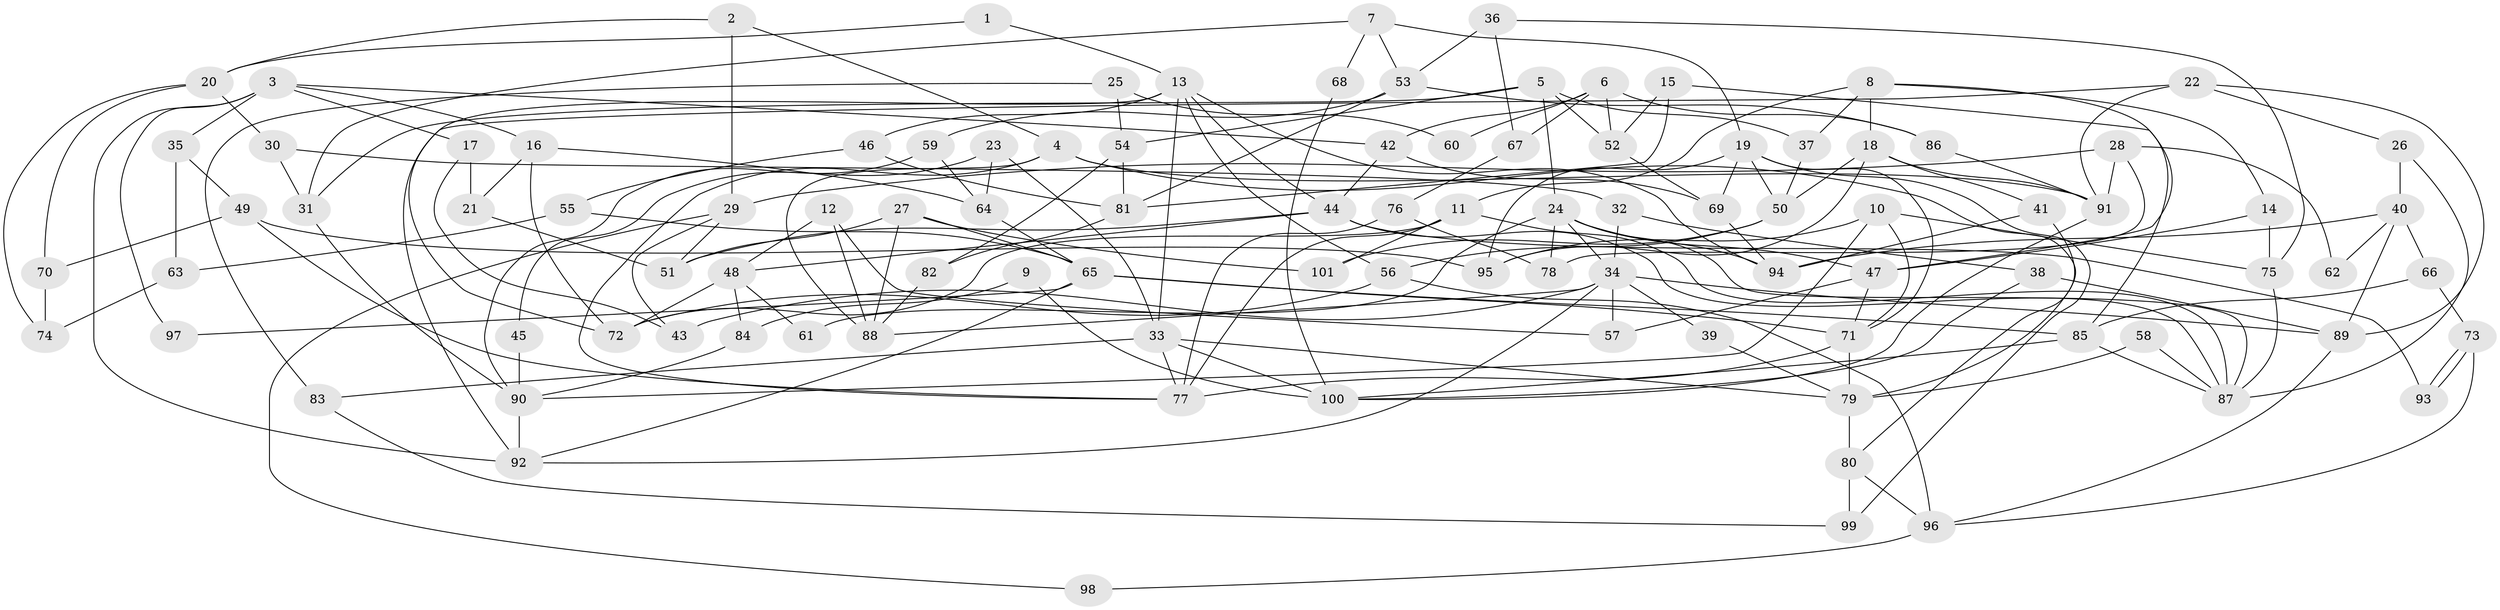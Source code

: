 // coarse degree distribution, {2: 0.14285714285714285, 7: 0.08571428571428572, 6: 0.11428571428571428, 16: 0.014285714285714285, 5: 0.1, 8: 0.05714285714285714, 13: 0.014285714285714285, 4: 0.15714285714285714, 3: 0.2714285714285714, 12: 0.014285714285714285, 10: 0.014285714285714285, 9: 0.014285714285714285}
// Generated by graph-tools (version 1.1) at 2025/18/03/04/25 18:18:48]
// undirected, 101 vertices, 202 edges
graph export_dot {
graph [start="1"]
  node [color=gray90,style=filled];
  1;
  2;
  3;
  4;
  5;
  6;
  7;
  8;
  9;
  10;
  11;
  12;
  13;
  14;
  15;
  16;
  17;
  18;
  19;
  20;
  21;
  22;
  23;
  24;
  25;
  26;
  27;
  28;
  29;
  30;
  31;
  32;
  33;
  34;
  35;
  36;
  37;
  38;
  39;
  40;
  41;
  42;
  43;
  44;
  45;
  46;
  47;
  48;
  49;
  50;
  51;
  52;
  53;
  54;
  55;
  56;
  57;
  58;
  59;
  60;
  61;
  62;
  63;
  64;
  65;
  66;
  67;
  68;
  69;
  70;
  71;
  72;
  73;
  74;
  75;
  76;
  77;
  78;
  79;
  80;
  81;
  82;
  83;
  84;
  85;
  86;
  87;
  88;
  89;
  90;
  91;
  92;
  93;
  94;
  95;
  96;
  97;
  98;
  99;
  100;
  101;
  1 -- 13;
  1 -- 20;
  2 -- 4;
  2 -- 20;
  2 -- 29;
  3 -- 42;
  3 -- 92;
  3 -- 16;
  3 -- 17;
  3 -- 35;
  3 -- 97;
  4 -- 77;
  4 -- 91;
  4 -- 80;
  4 -- 88;
  5 -- 52;
  5 -- 24;
  5 -- 31;
  5 -- 37;
  5 -- 54;
  6 -- 86;
  6 -- 42;
  6 -- 52;
  6 -- 60;
  6 -- 67;
  7 -- 19;
  7 -- 53;
  7 -- 31;
  7 -- 68;
  8 -- 14;
  8 -- 18;
  8 -- 11;
  8 -- 37;
  8 -- 47;
  9 -- 100;
  9 -- 84;
  10 -- 90;
  10 -- 71;
  10 -- 75;
  10 -- 95;
  11 -- 72;
  11 -- 77;
  11 -- 87;
  11 -- 101;
  12 -- 88;
  12 -- 57;
  12 -- 48;
  13 -- 33;
  13 -- 72;
  13 -- 44;
  13 -- 46;
  13 -- 56;
  13 -- 94;
  14 -- 75;
  14 -- 47;
  15 -- 85;
  15 -- 52;
  15 -- 81;
  16 -- 72;
  16 -- 21;
  16 -- 64;
  17 -- 21;
  17 -- 43;
  18 -- 50;
  18 -- 95;
  18 -- 41;
  18 -- 91;
  19 -- 50;
  19 -- 71;
  19 -- 69;
  19 -- 95;
  19 -- 99;
  20 -- 70;
  20 -- 30;
  20 -- 74;
  21 -- 51;
  22 -- 92;
  22 -- 89;
  22 -- 26;
  22 -- 91;
  23 -- 33;
  23 -- 64;
  23 -- 45;
  24 -- 87;
  24 -- 34;
  24 -- 47;
  24 -- 61;
  24 -- 78;
  24 -- 94;
  25 -- 83;
  25 -- 54;
  25 -- 60;
  26 -- 40;
  26 -- 87;
  27 -- 65;
  27 -- 101;
  27 -- 51;
  27 -- 88;
  28 -- 91;
  28 -- 29;
  28 -- 62;
  28 -- 78;
  29 -- 51;
  29 -- 43;
  29 -- 98;
  30 -- 32;
  30 -- 31;
  31 -- 90;
  32 -- 38;
  32 -- 34;
  33 -- 77;
  33 -- 100;
  33 -- 79;
  33 -- 83;
  34 -- 88;
  34 -- 43;
  34 -- 39;
  34 -- 57;
  34 -- 89;
  34 -- 92;
  35 -- 49;
  35 -- 63;
  36 -- 75;
  36 -- 67;
  36 -- 53;
  37 -- 50;
  38 -- 100;
  38 -- 89;
  39 -- 79;
  40 -- 94;
  40 -- 89;
  40 -- 62;
  40 -- 66;
  41 -- 94;
  41 -- 79;
  42 -- 69;
  42 -- 44;
  44 -- 87;
  44 -- 48;
  44 -- 51;
  44 -- 93;
  45 -- 90;
  46 -- 81;
  46 -- 55;
  47 -- 57;
  47 -- 71;
  48 -- 61;
  48 -- 72;
  48 -- 84;
  49 -- 77;
  49 -- 95;
  49 -- 70;
  50 -- 56;
  50 -- 101;
  52 -- 69;
  53 -- 81;
  53 -- 59;
  53 -- 86;
  54 -- 81;
  54 -- 82;
  55 -- 65;
  55 -- 63;
  56 -- 96;
  56 -- 72;
  58 -- 79;
  58 -- 87;
  59 -- 90;
  59 -- 64;
  63 -- 74;
  64 -- 65;
  65 -- 71;
  65 -- 85;
  65 -- 92;
  65 -- 97;
  66 -- 85;
  66 -- 73;
  67 -- 76;
  68 -- 100;
  69 -- 94;
  70 -- 74;
  71 -- 79;
  71 -- 77;
  73 -- 93;
  73 -- 93;
  73 -- 96;
  75 -- 87;
  76 -- 77;
  76 -- 78;
  79 -- 80;
  80 -- 96;
  80 -- 99;
  81 -- 82;
  82 -- 88;
  83 -- 99;
  84 -- 90;
  85 -- 87;
  85 -- 100;
  86 -- 91;
  89 -- 96;
  90 -- 92;
  91 -- 100;
  96 -- 98;
}
